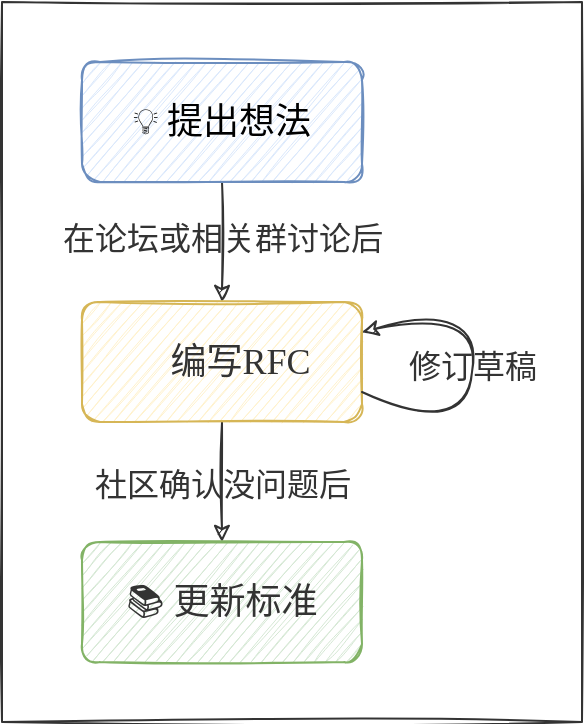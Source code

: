 <mxfile>
    <diagram id="oDOtJ6f8kUl83i2vpo6P" name="第 1 页">
        <mxGraphModel dx="414" dy="645" grid="1" gridSize="10" guides="1" tooltips="1" connect="1" arrows="1" fold="1" page="1" pageScale="1" pageWidth="827" pageHeight="1169" math="0" shadow="0">
            <root>
                <mxCell id="0"/>
                <mxCell id="1" parent="0"/>
                <mxCell id="12" value="" style="rounded=0;whiteSpace=wrap;html=1;glass=0;labelBackgroundColor=none;sketch=1;fontFamily=Yuppy SC;fontSize=18;fontColor=#333333;strokeColor=#333333;" vertex="1" parent="1">
                    <mxGeometry x="120" y="160" width="290" height="360" as="geometry"/>
                </mxCell>
                <mxCell id="6" style="edgeStyle=none;html=1;exitX=0.5;exitY=1;exitDx=0;exitDy=0;entryX=0.5;entryY=0;entryDx=0;entryDy=0;fontFamily=Helvetica;fontSize=17;fillColor=#f5f5f5;strokeColor=#333333;sketch=1;" edge="1" parent="1" source="2" target="4">
                    <mxGeometry relative="1" as="geometry"/>
                </mxCell>
                <mxCell id="8" value="在论坛或相关群讨论后" style="edgeLabel;html=1;align=center;verticalAlign=middle;resizable=0;points=[];fontSize=16;fontFamily=Yuppy SC;labelBackgroundColor=none;fontColor=#333333;" vertex="1" connectable="0" parent="6">
                    <mxGeometry x="-0.08" y="1" relative="1" as="geometry">
                        <mxPoint x="-1" as="offset"/>
                    </mxGeometry>
                </mxCell>
                <mxCell id="2" value="&lt;font face=&quot;Yuppy SC&quot; style=&quot;font-size: 18px;&quot;&gt;💡 提出想法&lt;/font&gt;" style="rounded=1;whiteSpace=wrap;html=1;fontSize=18;fontFamily=Menlo;fillColor=#dae8fc;strokeColor=#6c8ebf;sketch=1;" vertex="1" parent="1">
                    <mxGeometry x="160" y="190" width="140" height="60" as="geometry"/>
                </mxCell>
                <mxCell id="7" style="edgeStyle=none;html=1;exitX=0.5;exitY=1;exitDx=0;exitDy=0;entryX=0.5;entryY=0;entryDx=0;entryDy=0;fontFamily=Helvetica;fontSize=17;fillColor=#f5f5f5;strokeColor=#333333;sketch=1;" edge="1" parent="1" source="4" target="5">
                    <mxGeometry relative="1" as="geometry"/>
                </mxCell>
                <mxCell id="9" value="社区确认没问题后" style="edgeLabel;html=1;align=center;verticalAlign=middle;resizable=0;points=[];fontSize=16;fontFamily=Yuppy SC;labelBackgroundColor=none;fontColor=#333333;" vertex="1" connectable="0" parent="7">
                    <mxGeometry x="0.033" y="1" relative="1" as="geometry">
                        <mxPoint x="-1" as="offset"/>
                    </mxGeometry>
                </mxCell>
                <mxCell id="4" value="📝 编写RFC" style="rounded=1;whiteSpace=wrap;html=1;fontSize=18;fontFamily=Yuppy SC;fillColor=#fff2cc;strokeColor=#d6b656;sketch=1;glass=0;fontColor=#333333;" vertex="1" parent="1">
                    <mxGeometry x="160" y="310" width="140" height="60" as="geometry"/>
                </mxCell>
                <mxCell id="5" value="📚 更新标准" style="rounded=1;whiteSpace=wrap;html=1;fontSize=18;fontFamily=Yuppy SC;fillColor=#d5e8d4;strokeColor=#82b366;sketch=1;fontColor=#333333;" vertex="1" parent="1">
                    <mxGeometry x="160" y="430" width="140" height="60" as="geometry"/>
                </mxCell>
                <mxCell id="11" value="修订草稿" style="curved=1;endArrow=classic;html=1;rounded=1;sketch=1;fontFamily=Yuppy SC;fontSize=16;elbow=vertical;exitX=1;exitY=0.75;exitDx=0;exitDy=0;entryX=1;entryY=0.25;entryDx=0;entryDy=0;labelBackgroundColor=none;fillColor=#f5f5f5;strokeColor=#333333;fontColor=#333333;" edge="1" parent="1" source="4" target="4">
                    <mxGeometry width="50" height="50" relative="1" as="geometry">
                        <mxPoint x="310" y="360" as="sourcePoint"/>
                        <mxPoint x="360" y="310" as="targetPoint"/>
                        <Array as="points">
                            <mxPoint x="350" y="380"/>
                            <mxPoint x="360" y="310"/>
                        </Array>
                    </mxGeometry>
                </mxCell>
            </root>
        </mxGraphModel>
    </diagram>
</mxfile>